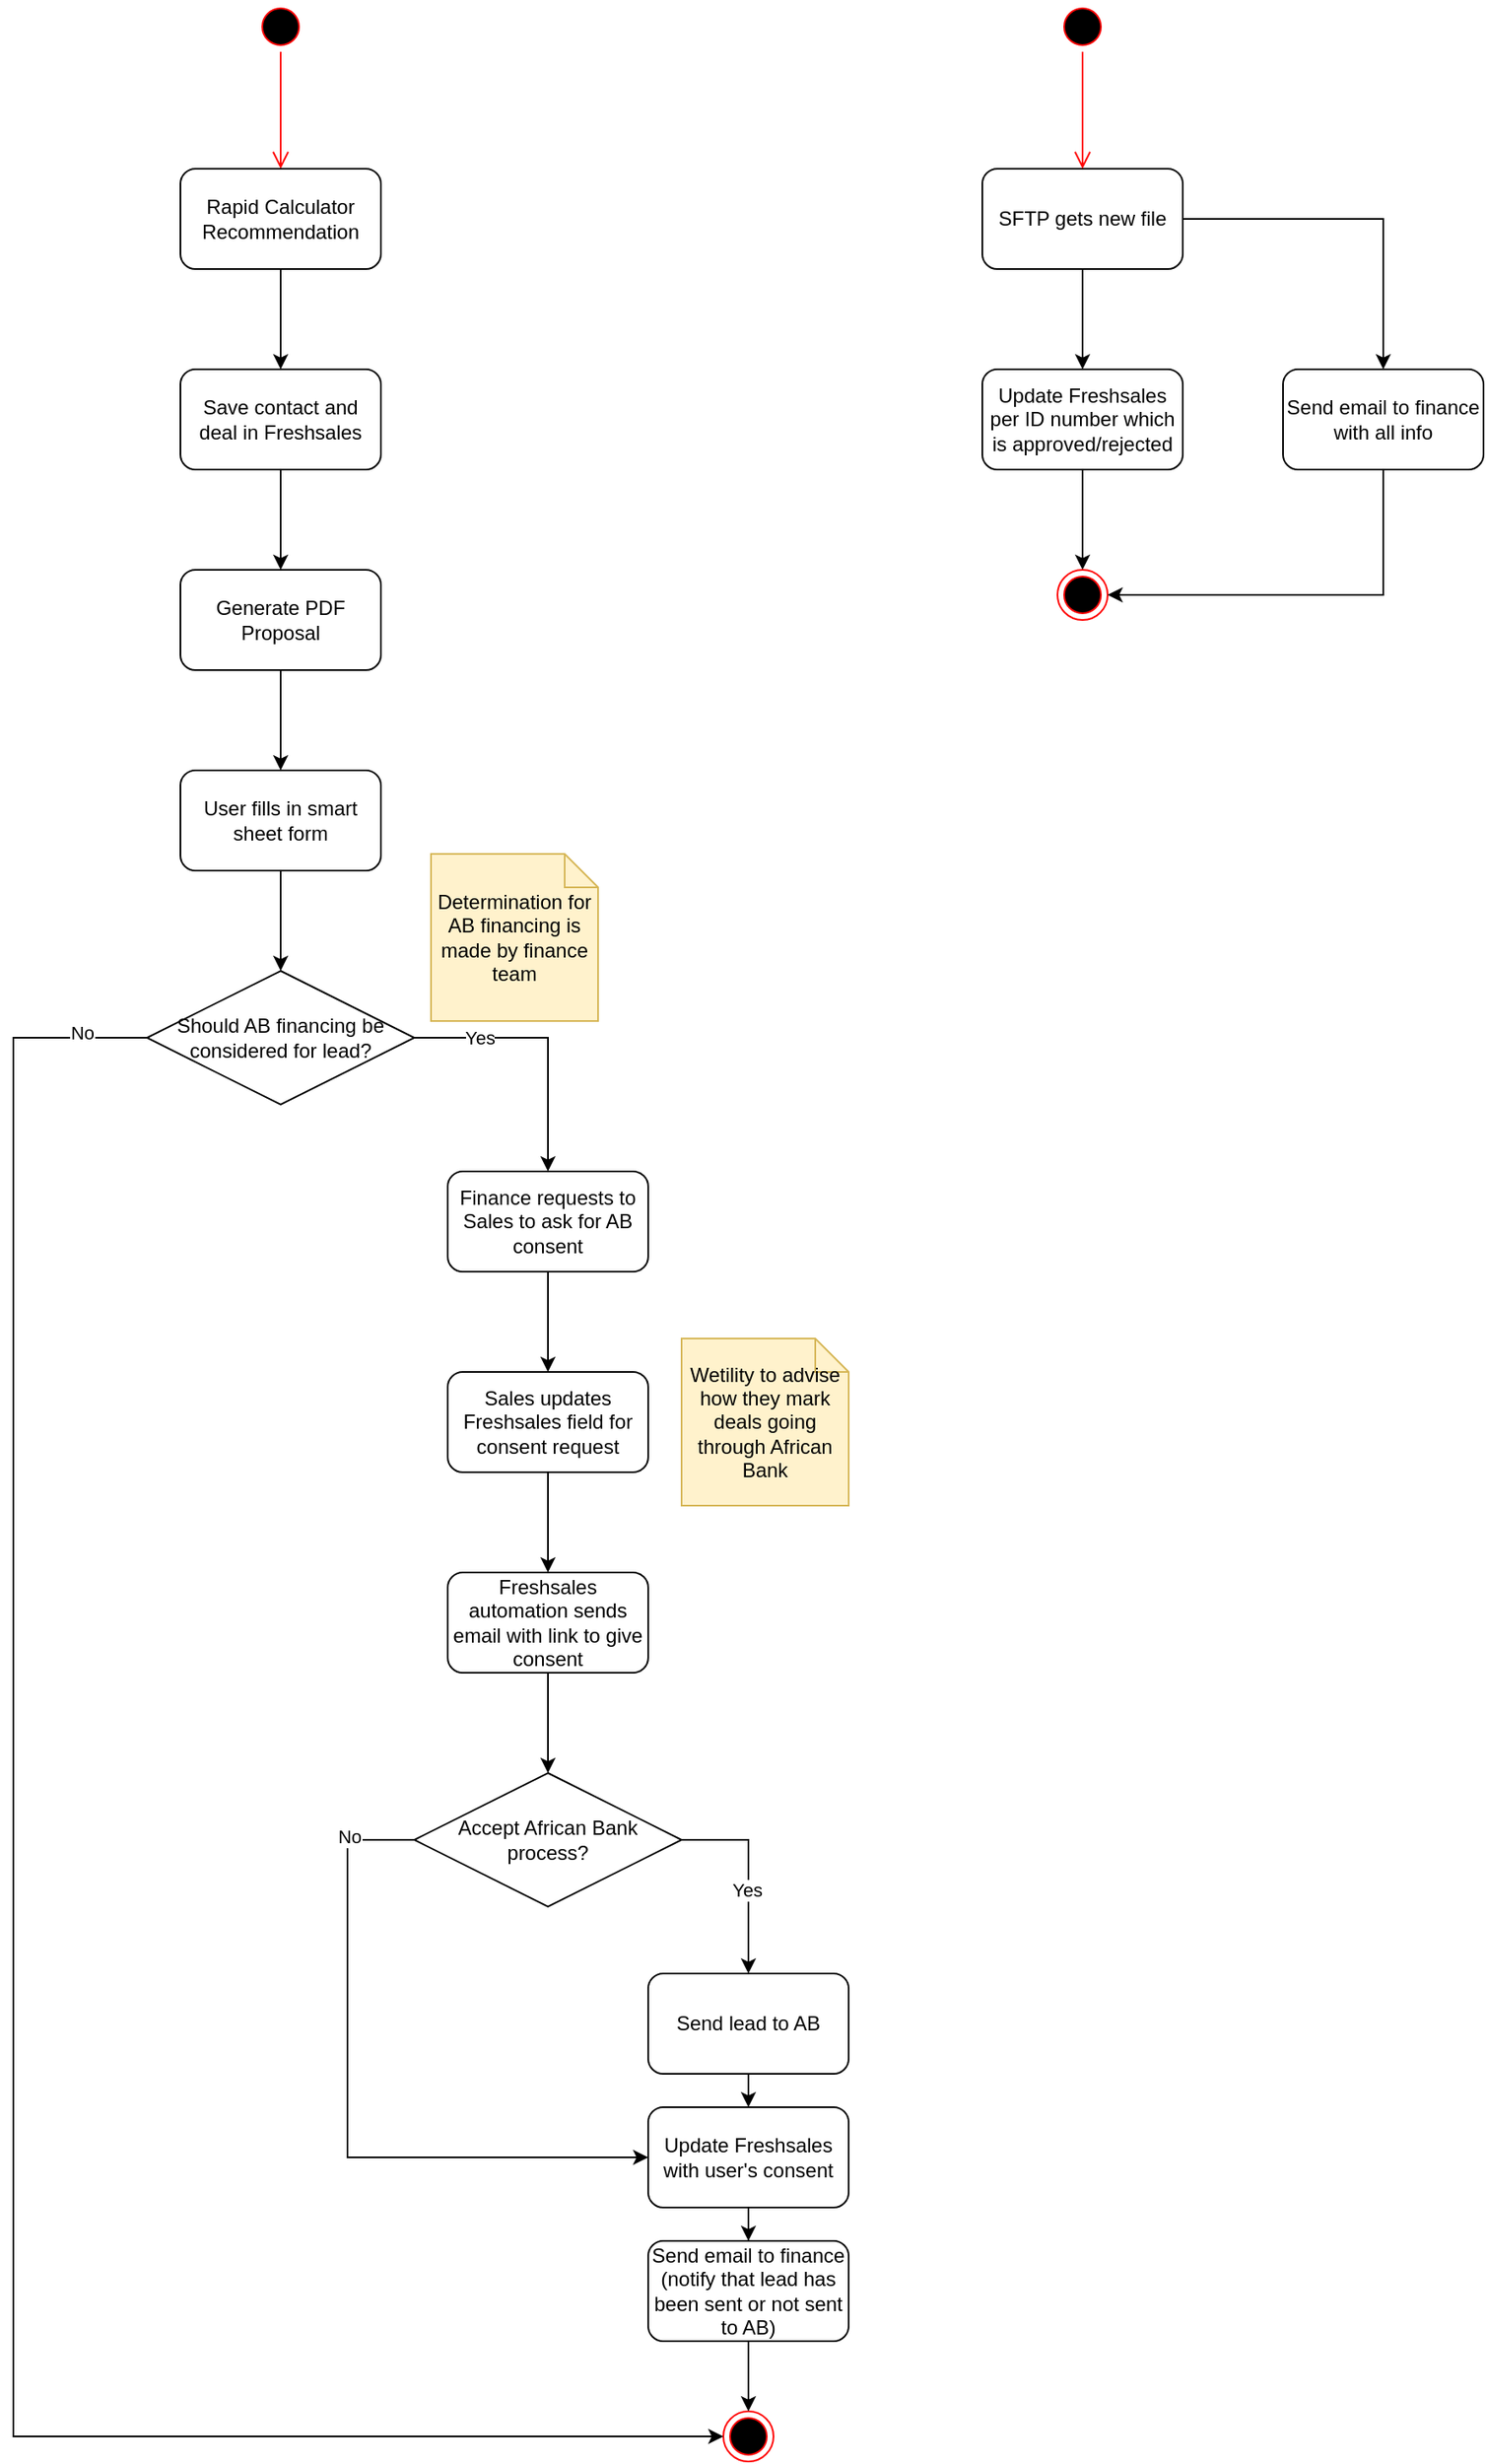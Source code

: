 <mxfile version="20.5.3" type="embed"><diagram id="6_nm4cYSIQNWnTirx9vD" name="Page-1"><mxGraphModel dx="684" dy="509" grid="1" gridSize="10" guides="1" tooltips="1" connect="1" arrows="1" fold="1" page="1" pageScale="1" pageWidth="827" pageHeight="1169" math="0" shadow="0"><root><mxCell id="0"/><mxCell id="1" parent="0"/><mxCell id="LenSEDaWyG19VX3wVpNb-1" value="" style="ellipse;html=1;shape=startState;fillColor=#000000;strokeColor=#ff0000;" parent="1" vertex="1"><mxGeometry x="185" y="60" width="30" height="30" as="geometry"/></mxCell><mxCell id="LenSEDaWyG19VX3wVpNb-2" value="" style="edgeStyle=orthogonalEdgeStyle;html=1;verticalAlign=bottom;endArrow=open;endSize=8;strokeColor=#ff0000;rounded=0;entryX=0.5;entryY=0;entryDx=0;entryDy=0;" parent="1" source="LenSEDaWyG19VX3wVpNb-1" target="LenSEDaWyG19VX3wVpNb-3" edge="1"><mxGeometry relative="1" as="geometry"><mxPoint x="200" y="150" as="targetPoint"/></mxGeometry></mxCell><mxCell id="LenSEDaWyG19VX3wVpNb-6" style="edgeStyle=orthogonalEdgeStyle;rounded=0;orthogonalLoop=1;jettySize=auto;html=1;exitX=0.5;exitY=1;exitDx=0;exitDy=0;entryX=0.5;entryY=0;entryDx=0;entryDy=0;" parent="1" source="LenSEDaWyG19VX3wVpNb-3" target="LenSEDaWyG19VX3wVpNb-10" edge="1"><mxGeometry relative="1" as="geometry"><mxPoint x="200" y="280" as="targetPoint"/></mxGeometry></mxCell><mxCell id="LenSEDaWyG19VX3wVpNb-3" value="Rapid Calculator Recommendation" style="rounded=1;whiteSpace=wrap;html=1;" parent="1" vertex="1"><mxGeometry x="140" y="160" width="120" height="60" as="geometry"/></mxCell><mxCell id="LenSEDaWyG19VX3wVpNb-20" style="edgeStyle=orthogonalEdgeStyle;rounded=0;orthogonalLoop=1;jettySize=auto;html=1;exitX=0.5;exitY=1;exitDx=0;exitDy=0;" parent="1" source="LenSEDaWyG19VX3wVpNb-10" target="LenSEDaWyG19VX3wVpNb-16" edge="1"><mxGeometry relative="1" as="geometry"/></mxCell><mxCell id="LenSEDaWyG19VX3wVpNb-10" value="Save contact and deal in Freshsales" style="rounded=1;whiteSpace=wrap;html=1;" parent="1" vertex="1"><mxGeometry x="140" y="280" width="120" height="60" as="geometry"/></mxCell><mxCell id="LenSEDaWyG19VX3wVpNb-27" style="edgeStyle=orthogonalEdgeStyle;rounded=0;orthogonalLoop=1;jettySize=auto;html=1;exitX=0.5;exitY=1;exitDx=0;exitDy=0;" parent="1" source="LenSEDaWyG19VX3wVpNb-16" target="LenSEDaWyG19VX3wVpNb-24" edge="1"><mxGeometry relative="1" as="geometry"/></mxCell><mxCell id="LenSEDaWyG19VX3wVpNb-16" value="Generate PDF Proposal" style="rounded=1;whiteSpace=wrap;html=1;" parent="1" vertex="1"><mxGeometry x="140" y="400" width="120" height="60" as="geometry"/></mxCell><mxCell id="Rf9DeDrIgRmxoYhkhdjf-11" style="edgeStyle=orthogonalEdgeStyle;rounded=0;orthogonalLoop=1;jettySize=auto;html=1;exitX=0.5;exitY=1;exitDx=0;exitDy=0;entryX=0.5;entryY=0;entryDx=0;entryDy=0;" parent="1" source="LenSEDaWyG19VX3wVpNb-24" target="Rf9DeDrIgRmxoYhkhdjf-2" edge="1"><mxGeometry relative="1" as="geometry"/></mxCell><mxCell id="LenSEDaWyG19VX3wVpNb-24" value="User fills in smart sheet form" style="rounded=1;whiteSpace=wrap;html=1;" parent="1" vertex="1"><mxGeometry x="140" y="520" width="120" height="60" as="geometry"/></mxCell><mxCell id="Rf9DeDrIgRmxoYhkhdjf-7" style="edgeStyle=orthogonalEdgeStyle;rounded=0;orthogonalLoop=1;jettySize=auto;html=1;exitX=0.5;exitY=1;exitDx=0;exitDy=0;" parent="1" source="LenSEDaWyG19VX3wVpNb-25" target="Rf9DeDrIgRmxoYhkhdjf-6" edge="1"><mxGeometry relative="1" as="geometry"/></mxCell><mxCell id="LenSEDaWyG19VX3wVpNb-25" value="Finance requests to Sales to ask for AB consent" style="rounded=1;whiteSpace=wrap;html=1;" parent="1" vertex="1"><mxGeometry x="300" y="760" width="120" height="60" as="geometry"/></mxCell><mxCell id="LenSEDaWyG19VX3wVpNb-34" style="edgeStyle=orthogonalEdgeStyle;rounded=0;orthogonalLoop=1;jettySize=auto;html=1;exitX=1;exitY=0.5;exitDx=0;exitDy=0;" parent="1" source="LenSEDaWyG19VX3wVpNb-28" target="LenSEDaWyG19VX3wVpNb-33" edge="1"><mxGeometry relative="1" as="geometry"/></mxCell><mxCell id="LenSEDaWyG19VX3wVpNb-36" value="Yes" style="edgeLabel;html=1;align=center;verticalAlign=middle;resizable=0;points=[];" parent="LenSEDaWyG19VX3wVpNb-34" vertex="1" connectable="0"><mxGeometry x="0.167" y="-1" relative="1" as="geometry"><mxPoint as="offset"/></mxGeometry></mxCell><mxCell id="LenSEDaWyG19VX3wVpNb-42" style="edgeStyle=orthogonalEdgeStyle;rounded=0;orthogonalLoop=1;jettySize=auto;html=1;exitX=0;exitY=0.5;exitDx=0;exitDy=0;entryX=0;entryY=0.5;entryDx=0;entryDy=0;" parent="1" source="LenSEDaWyG19VX3wVpNb-28" target="LenSEDaWyG19VX3wVpNb-37" edge="1"><mxGeometry relative="1" as="geometry"><Array as="points"><mxPoint x="240" y="1160"/><mxPoint x="240" y="1350"/></Array><mxPoint x="250" y="1320" as="targetPoint"/></mxGeometry></mxCell><mxCell id="LenSEDaWyG19VX3wVpNb-43" value="No" style="edgeLabel;html=1;align=center;verticalAlign=middle;resizable=0;points=[];" parent="LenSEDaWyG19VX3wVpNb-42" vertex="1" connectable="0"><mxGeometry x="-0.807" y="-2" relative="1" as="geometry"><mxPoint as="offset"/></mxGeometry></mxCell><mxCell id="LenSEDaWyG19VX3wVpNb-28" value="Accept African Bank process?" style="rhombus;whiteSpace=wrap;html=1;" parent="1" vertex="1"><mxGeometry x="280" y="1120" width="160" height="80" as="geometry"/></mxCell><mxCell id="LenSEDaWyG19VX3wVpNb-38" style="edgeStyle=orthogonalEdgeStyle;rounded=0;orthogonalLoop=1;jettySize=auto;html=1;exitX=0.5;exitY=1;exitDx=0;exitDy=0;entryX=0.5;entryY=0;entryDx=0;entryDy=0;" parent="1" source="LenSEDaWyG19VX3wVpNb-33" target="LenSEDaWyG19VX3wVpNb-37" edge="1"><mxGeometry relative="1" as="geometry"/></mxCell><mxCell id="LenSEDaWyG19VX3wVpNb-33" value="Send lead to AB" style="rounded=1;whiteSpace=wrap;html=1;" parent="1" vertex="1"><mxGeometry x="420" y="1240" width="120" height="60" as="geometry"/></mxCell><mxCell id="WHqm5tmuSCRBtChqdftT-2" style="edgeStyle=orthogonalEdgeStyle;rounded=0;orthogonalLoop=1;jettySize=auto;html=1;exitX=0.5;exitY=1;exitDx=0;exitDy=0;" edge="1" parent="1" source="LenSEDaWyG19VX3wVpNb-37" target="WHqm5tmuSCRBtChqdftT-1"><mxGeometry relative="1" as="geometry"/></mxCell><mxCell id="LenSEDaWyG19VX3wVpNb-37" value="Update Freshsales with user's consent" style="rounded=1;whiteSpace=wrap;html=1;" parent="1" vertex="1"><mxGeometry x="420" y="1320" width="120" height="60" as="geometry"/></mxCell><mxCell id="LenSEDaWyG19VX3wVpNb-39" value="" style="ellipse;html=1;shape=endState;fillColor=#000000;strokeColor=#ff0000;" parent="1" vertex="1"><mxGeometry x="465" y="1502" width="30" height="30" as="geometry"/></mxCell><mxCell id="LenSEDaWyG19VX3wVpNb-45" value="Determination for AB financing is made by finance team" style="shape=note;size=20;whiteSpace=wrap;html=1;fillColor=#fff2cc;strokeColor=#d6b656;" parent="1" vertex="1"><mxGeometry x="290" y="570" width="100" height="100" as="geometry"/></mxCell><mxCell id="LenSEDaWyG19VX3wVpNb-47" value="Wetility to advise how they mark deals going through African Bank" style="shape=note;size=20;whiteSpace=wrap;html=1;fillColor=#fff2cc;strokeColor=#d6b656;" parent="1" vertex="1"><mxGeometry x="440" y="860" width="100" height="100" as="geometry"/></mxCell><mxCell id="LenSEDaWyG19VX3wVpNb-57" style="edgeStyle=orthogonalEdgeStyle;rounded=0;orthogonalLoop=1;jettySize=auto;html=1;exitX=0.5;exitY=1;exitDx=0;exitDy=0;entryX=0.5;entryY=0;entryDx=0;entryDy=0;" parent="1" source="LenSEDaWyG19VX3wVpNb-49" target="LenSEDaWyG19VX3wVpNb-56" edge="1"><mxGeometry relative="1" as="geometry"/></mxCell><mxCell id="Rf9DeDrIgRmxoYhkhdjf-17" style="edgeStyle=orthogonalEdgeStyle;rounded=0;orthogonalLoop=1;jettySize=auto;html=1;exitX=1;exitY=0.5;exitDx=0;exitDy=0;" parent="1" source="LenSEDaWyG19VX3wVpNb-49" target="Rf9DeDrIgRmxoYhkhdjf-16" edge="1"><mxGeometry relative="1" as="geometry"/></mxCell><mxCell id="LenSEDaWyG19VX3wVpNb-49" value="SFTP gets new file" style="rounded=1;whiteSpace=wrap;html=1;" parent="1" vertex="1"><mxGeometry x="620" y="160" width="120" height="60" as="geometry"/></mxCell><mxCell id="LenSEDaWyG19VX3wVpNb-54" value="" style="ellipse;html=1;shape=startState;fillColor=#000000;strokeColor=#ff0000;" parent="1" vertex="1"><mxGeometry x="665" y="60" width="30" height="30" as="geometry"/></mxCell><mxCell id="LenSEDaWyG19VX3wVpNb-55" value="" style="edgeStyle=orthogonalEdgeStyle;html=1;verticalAlign=bottom;endArrow=open;endSize=8;strokeColor=#ff0000;rounded=0;" parent="1" source="LenSEDaWyG19VX3wVpNb-54" edge="1"><mxGeometry relative="1" as="geometry"><mxPoint x="680" y="160" as="targetPoint"/></mxGeometry></mxCell><mxCell id="LenSEDaWyG19VX3wVpNb-60" style="edgeStyle=orthogonalEdgeStyle;rounded=0;orthogonalLoop=1;jettySize=auto;html=1;exitX=0.5;exitY=1;exitDx=0;exitDy=0;entryX=0.5;entryY=0;entryDx=0;entryDy=0;" parent="1" source="LenSEDaWyG19VX3wVpNb-56" target="LenSEDaWyG19VX3wVpNb-58" edge="1"><mxGeometry relative="1" as="geometry"/></mxCell><mxCell id="LenSEDaWyG19VX3wVpNb-56" value="Update Freshsales per ID number which is approved/rejected" style="rounded=1;whiteSpace=wrap;html=1;" parent="1" vertex="1"><mxGeometry x="620" y="280" width="120" height="60" as="geometry"/></mxCell><mxCell id="LenSEDaWyG19VX3wVpNb-58" value="" style="ellipse;html=1;shape=endState;fillColor=#000000;strokeColor=#ff0000;" parent="1" vertex="1"><mxGeometry x="665" y="400" width="30" height="30" as="geometry"/></mxCell><mxCell id="Rf9DeDrIgRmxoYhkhdjf-4" style="edgeStyle=orthogonalEdgeStyle;rounded=0;orthogonalLoop=1;jettySize=auto;html=1;exitX=1;exitY=0.5;exitDx=0;exitDy=0;" parent="1" source="Rf9DeDrIgRmxoYhkhdjf-2" target="LenSEDaWyG19VX3wVpNb-25" edge="1"><mxGeometry relative="1" as="geometry"><mxPoint x="350" y="770" as="targetPoint"/></mxGeometry></mxCell><mxCell id="Rf9DeDrIgRmxoYhkhdjf-5" value="Yes" style="edgeLabel;html=1;align=center;verticalAlign=middle;resizable=0;points=[];" parent="Rf9DeDrIgRmxoYhkhdjf-4" connectable="0" vertex="1"><mxGeometry x="-0.512" relative="1" as="geometry"><mxPoint as="offset"/></mxGeometry></mxCell><mxCell id="Rf9DeDrIgRmxoYhkhdjf-14" style="edgeStyle=orthogonalEdgeStyle;rounded=0;orthogonalLoop=1;jettySize=auto;html=1;exitX=0;exitY=0.5;exitDx=0;exitDy=0;entryX=0;entryY=0.5;entryDx=0;entryDy=0;" parent="1" source="Rf9DeDrIgRmxoYhkhdjf-2" target="LenSEDaWyG19VX3wVpNb-39" edge="1"><mxGeometry relative="1" as="geometry"><Array as="points"><mxPoint x="40" y="680"/><mxPoint x="40" y="1517"/></Array></mxGeometry></mxCell><mxCell id="Rf9DeDrIgRmxoYhkhdjf-15" value="No" style="edgeLabel;html=1;align=center;verticalAlign=middle;resizable=0;points=[];" parent="Rf9DeDrIgRmxoYhkhdjf-14" connectable="0" vertex="1"><mxGeometry x="-0.942" y="-3" relative="1" as="geometry"><mxPoint as="offset"/></mxGeometry></mxCell><mxCell id="Rf9DeDrIgRmxoYhkhdjf-2" value="Should AB financing be considered for lead?" style="rhombus;whiteSpace=wrap;html=1;" parent="1" vertex="1"><mxGeometry x="120" y="640" width="160" height="80" as="geometry"/></mxCell><mxCell id="Rf9DeDrIgRmxoYhkhdjf-9" style="edgeStyle=orthogonalEdgeStyle;rounded=0;orthogonalLoop=1;jettySize=auto;html=1;exitX=0.5;exitY=1;exitDx=0;exitDy=0;entryX=0.5;entryY=0;entryDx=0;entryDy=0;" parent="1" source="Rf9DeDrIgRmxoYhkhdjf-6" target="Rf9DeDrIgRmxoYhkhdjf-8" edge="1"><mxGeometry relative="1" as="geometry"/></mxCell><mxCell id="Rf9DeDrIgRmxoYhkhdjf-6" value="Sales updates Freshsales field for consent request" style="rounded=1;whiteSpace=wrap;html=1;" parent="1" vertex="1"><mxGeometry x="300" y="880" width="120" height="60" as="geometry"/></mxCell><mxCell id="Rf9DeDrIgRmxoYhkhdjf-10" style="edgeStyle=orthogonalEdgeStyle;rounded=0;orthogonalLoop=1;jettySize=auto;html=1;exitX=0.5;exitY=1;exitDx=0;exitDy=0;entryX=0.5;entryY=0;entryDx=0;entryDy=0;" parent="1" source="Rf9DeDrIgRmxoYhkhdjf-8" target="LenSEDaWyG19VX3wVpNb-28" edge="1"><mxGeometry relative="1" as="geometry"/></mxCell><mxCell id="Rf9DeDrIgRmxoYhkhdjf-8" value="Freshsales automation sends email with link to give consent" style="rounded=1;whiteSpace=wrap;html=1;" parent="1" vertex="1"><mxGeometry x="300" y="1000" width="120" height="60" as="geometry"/></mxCell><mxCell id="Rf9DeDrIgRmxoYhkhdjf-18" style="edgeStyle=orthogonalEdgeStyle;rounded=0;orthogonalLoop=1;jettySize=auto;html=1;exitX=0.5;exitY=1;exitDx=0;exitDy=0;entryX=1;entryY=0.5;entryDx=0;entryDy=0;" parent="1" source="Rf9DeDrIgRmxoYhkhdjf-16" target="LenSEDaWyG19VX3wVpNb-58" edge="1"><mxGeometry relative="1" as="geometry"/></mxCell><mxCell id="Rf9DeDrIgRmxoYhkhdjf-16" value="Send email to finance with all info" style="rounded=1;whiteSpace=wrap;html=1;" parent="1" vertex="1"><mxGeometry x="800" y="280" width="120" height="60" as="geometry"/></mxCell><mxCell id="WHqm5tmuSCRBtChqdftT-3" style="edgeStyle=orthogonalEdgeStyle;rounded=0;orthogonalLoop=1;jettySize=auto;html=1;exitX=0.5;exitY=1;exitDx=0;exitDy=0;entryX=0.5;entryY=0;entryDx=0;entryDy=0;" edge="1" parent="1" source="WHqm5tmuSCRBtChqdftT-1" target="LenSEDaWyG19VX3wVpNb-39"><mxGeometry relative="1" as="geometry"/></mxCell><mxCell id="WHqm5tmuSCRBtChqdftT-1" value="Send email to finance (notify that lead has been sent or not sent to AB)" style="rounded=1;whiteSpace=wrap;html=1;" vertex="1" parent="1"><mxGeometry x="420" y="1400" width="120" height="60" as="geometry"/></mxCell></root></mxGraphModel></diagram></mxfile>